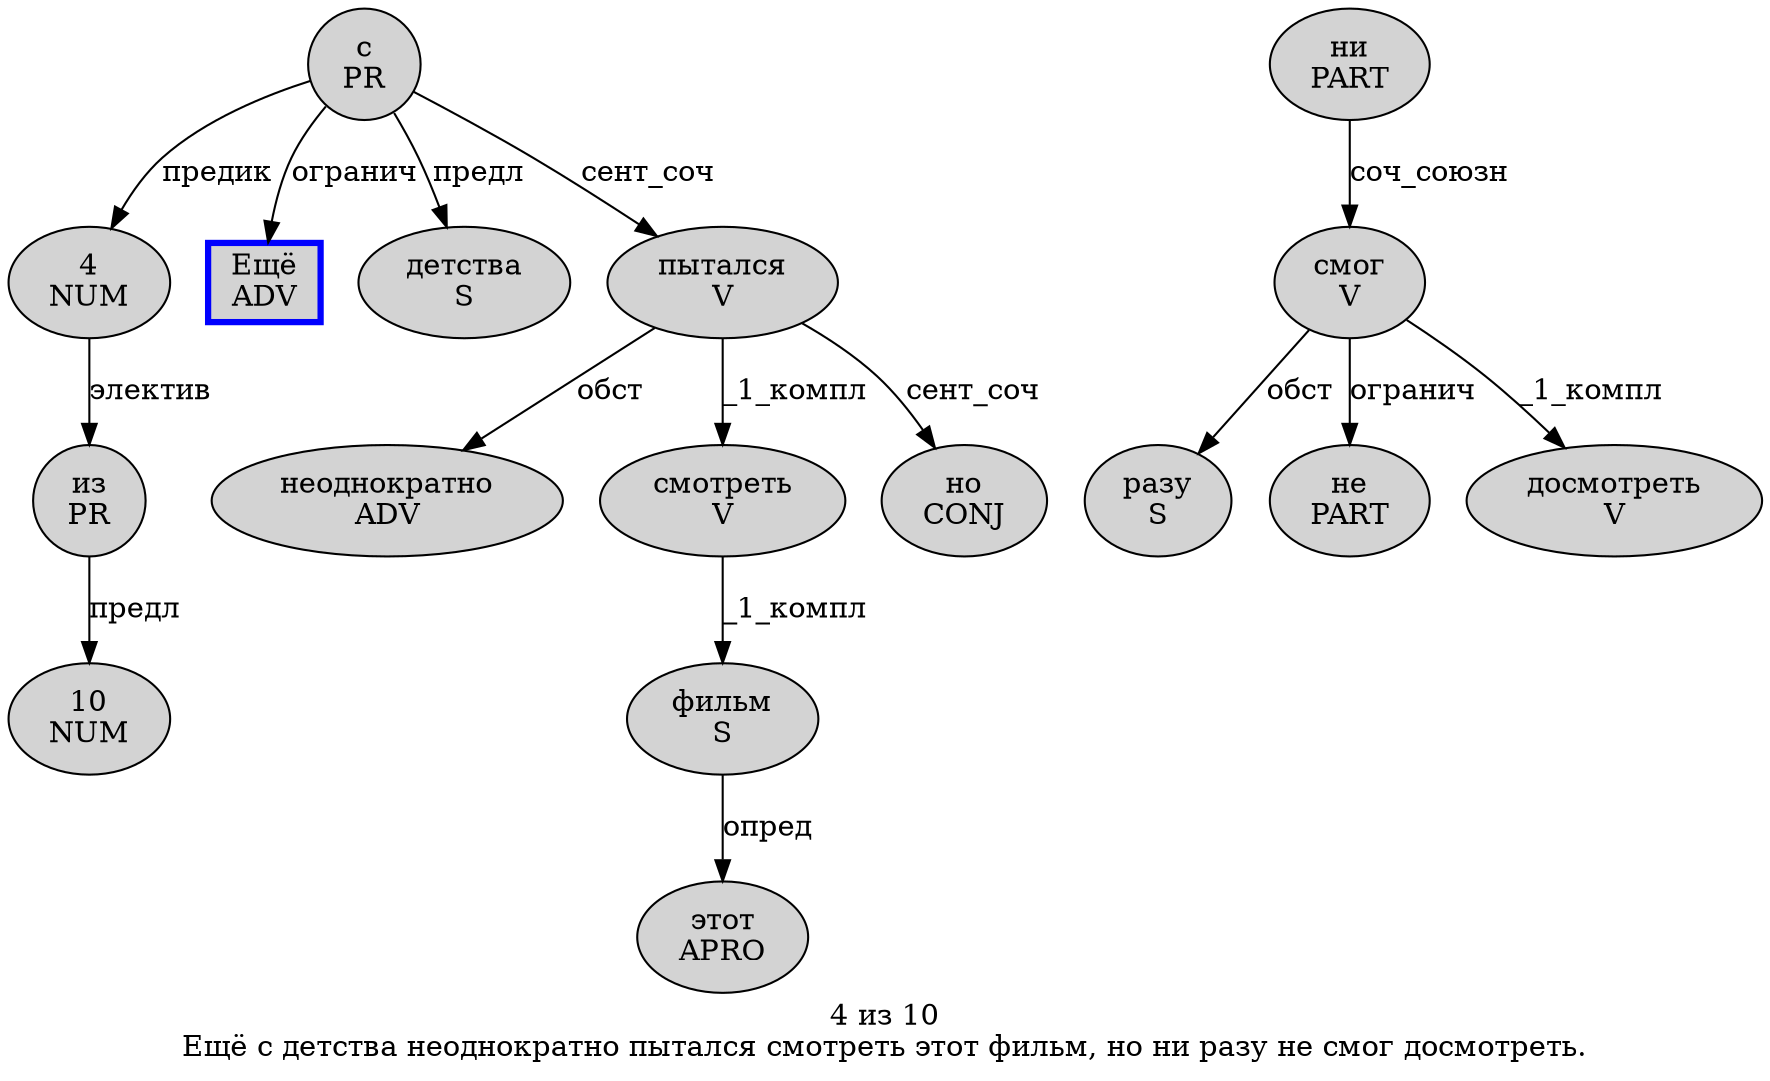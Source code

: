 digraph SENTENCE_2504 {
	graph [label="4 из 10
Ещё с детства неоднократно пытался смотреть этот фильм, но ни разу не смог досмотреть."]
	node [style=filled]
		0 [label="4
NUM" color="" fillcolor=lightgray penwidth=1 shape=ellipse]
		1 [label="из
PR" color="" fillcolor=lightgray penwidth=1 shape=ellipse]
		2 [label="10
NUM" color="" fillcolor=lightgray penwidth=1 shape=ellipse]
		3 [label="Ещё
ADV" color=blue fillcolor=lightgray penwidth=3 shape=box]
		4 [label="с
PR" color="" fillcolor=lightgray penwidth=1 shape=ellipse]
		5 [label="детства
S" color="" fillcolor=lightgray penwidth=1 shape=ellipse]
		6 [label="неоднократно
ADV" color="" fillcolor=lightgray penwidth=1 shape=ellipse]
		7 [label="пытался
V" color="" fillcolor=lightgray penwidth=1 shape=ellipse]
		8 [label="смотреть
V" color="" fillcolor=lightgray penwidth=1 shape=ellipse]
		9 [label="этот
APRO" color="" fillcolor=lightgray penwidth=1 shape=ellipse]
		10 [label="фильм
S" color="" fillcolor=lightgray penwidth=1 shape=ellipse]
		12 [label="но
CONJ" color="" fillcolor=lightgray penwidth=1 shape=ellipse]
		13 [label="ни
PART" color="" fillcolor=lightgray penwidth=1 shape=ellipse]
		14 [label="разу
S" color="" fillcolor=lightgray penwidth=1 shape=ellipse]
		15 [label="не
PART" color="" fillcolor=lightgray penwidth=1 shape=ellipse]
		16 [label="смог
V" color="" fillcolor=lightgray penwidth=1 shape=ellipse]
		17 [label="досмотреть
V" color="" fillcolor=lightgray penwidth=1 shape=ellipse]
			7 -> 6 [label="обст"]
			7 -> 8 [label="_1_компл"]
			7 -> 12 [label="сент_соч"]
			0 -> 1 [label="электив"]
			10 -> 9 [label="опред"]
			13 -> 16 [label="соч_союзн"]
			4 -> 0 [label="предик"]
			4 -> 3 [label="огранич"]
			4 -> 5 [label="предл"]
			4 -> 7 [label="сент_соч"]
			8 -> 10 [label="_1_компл"]
			1 -> 2 [label="предл"]
			16 -> 14 [label="обст"]
			16 -> 15 [label="огранич"]
			16 -> 17 [label="_1_компл"]
}